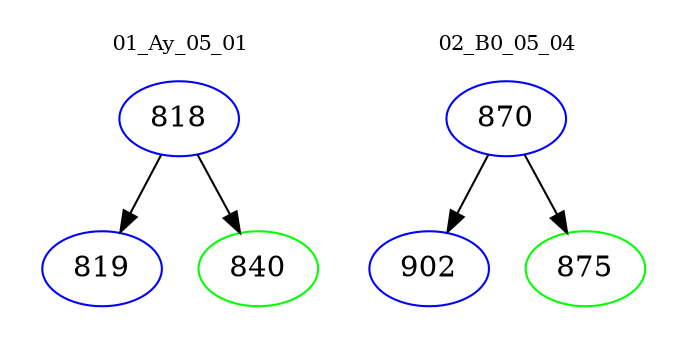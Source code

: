 digraph{
subgraph cluster_0 {
color = white
label = "01_Ay_05_01";
fontsize=10;
T0_818 [label="818", color="blue"]
T0_818 -> T0_819 [color="black"]
T0_819 [label="819", color="blue"]
T0_818 -> T0_840 [color="black"]
T0_840 [label="840", color="green"]
}
subgraph cluster_1 {
color = white
label = "02_B0_05_04";
fontsize=10;
T1_870 [label="870", color="blue"]
T1_870 -> T1_902 [color="black"]
T1_902 [label="902", color="blue"]
T1_870 -> T1_875 [color="black"]
T1_875 [label="875", color="green"]
}
}
